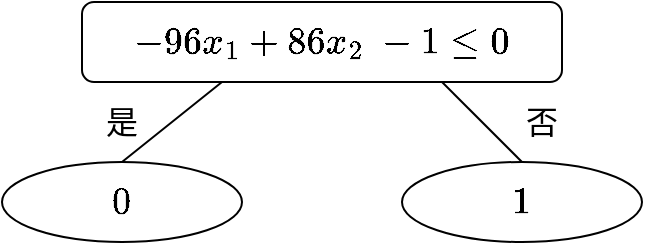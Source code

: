 <mxfile version="15.2.7" type="device"><diagram id="LIm8RgzuThbKdeUMvkgr" name="第 1 页"><mxGraphModel dx="1422" dy="816" grid="1" gridSize="10" guides="1" tooltips="1" connect="1" arrows="1" fold="1" page="1" pageScale="1" pageWidth="827" pageHeight="1169" math="1" shadow="0"><root><mxCell id="0"/><mxCell id="1" parent="0"/><mxCell id="EJk4aycQEd1Cpuz3tSIC-26" style="edgeStyle=none;rounded=0;orthogonalLoop=1;jettySize=auto;html=1;exitX=0.75;exitY=1;exitDx=0;exitDy=0;entryX=0.5;entryY=0;entryDx=0;entryDy=0;endArrow=none;endFill=0;" edge="1" parent="1" source="EJk4aycQEd1Cpuz3tSIC-18" target="EJk4aycQEd1Cpuz3tSIC-24"><mxGeometry relative="1" as="geometry"/></mxCell><mxCell id="EJk4aycQEd1Cpuz3tSIC-18" value="&lt;font style=&quot;font-size: 16px&quot;&gt;`-96x_1+ 86 x_2&amp;nbsp; - 1 \le 0`&lt;/font&gt;" style="rounded=1;whiteSpace=wrap;html=1;" vertex="1" parent="1"><mxGeometry x="320" y="280" width="240" height="40" as="geometry"/></mxCell><mxCell id="EJk4aycQEd1Cpuz3tSIC-21" style="rounded=0;orthogonalLoop=1;jettySize=auto;html=1;exitX=0.25;exitY=1;exitDx=0;exitDy=0;endArrow=none;endFill=0;entryX=0.5;entryY=0;entryDx=0;entryDy=0;" edge="1" parent="1" target="EJk4aycQEd1Cpuz3tSIC-22"><mxGeometry relative="1" as="geometry"><mxPoint x="320" y="360" as="targetPoint"/><mxPoint x="390" y="320" as="sourcePoint"/></mxGeometry></mxCell><mxCell id="EJk4aycQEd1Cpuz3tSIC-22" value="&lt;font style=&quot;font-size: 16px&quot;&gt;`0`&lt;/font&gt;" style="ellipse;whiteSpace=wrap;html=1;rounded=1;" vertex="1" parent="1"><mxGeometry x="280" y="360" width="120" height="40" as="geometry"/></mxCell><mxCell id="EJk4aycQEd1Cpuz3tSIC-23" value="&lt;font style=&quot;font-size: 16px&quot;&gt;是&lt;/font&gt;" style="text;html=1;strokeColor=none;fillColor=none;align=center;verticalAlign=middle;whiteSpace=wrap;rounded=0;" vertex="1" parent="1"><mxGeometry x="320" y="330" width="40" height="20" as="geometry"/></mxCell><mxCell id="EJk4aycQEd1Cpuz3tSIC-24" value="&lt;font style=&quot;font-size: 16px&quot;&gt;`1`&lt;/font&gt;" style="ellipse;whiteSpace=wrap;html=1;rounded=1;" vertex="1" parent="1"><mxGeometry x="480" y="360" width="120" height="40" as="geometry"/></mxCell><mxCell id="EJk4aycQEd1Cpuz3tSIC-25" value="&lt;font style=&quot;font-size: 16px&quot;&gt;否&lt;/font&gt;" style="text;html=1;strokeColor=none;fillColor=none;align=center;verticalAlign=middle;whiteSpace=wrap;rounded=0;" vertex="1" parent="1"><mxGeometry x="530" y="330" width="40" height="20" as="geometry"/></mxCell></root></mxGraphModel></diagram></mxfile>